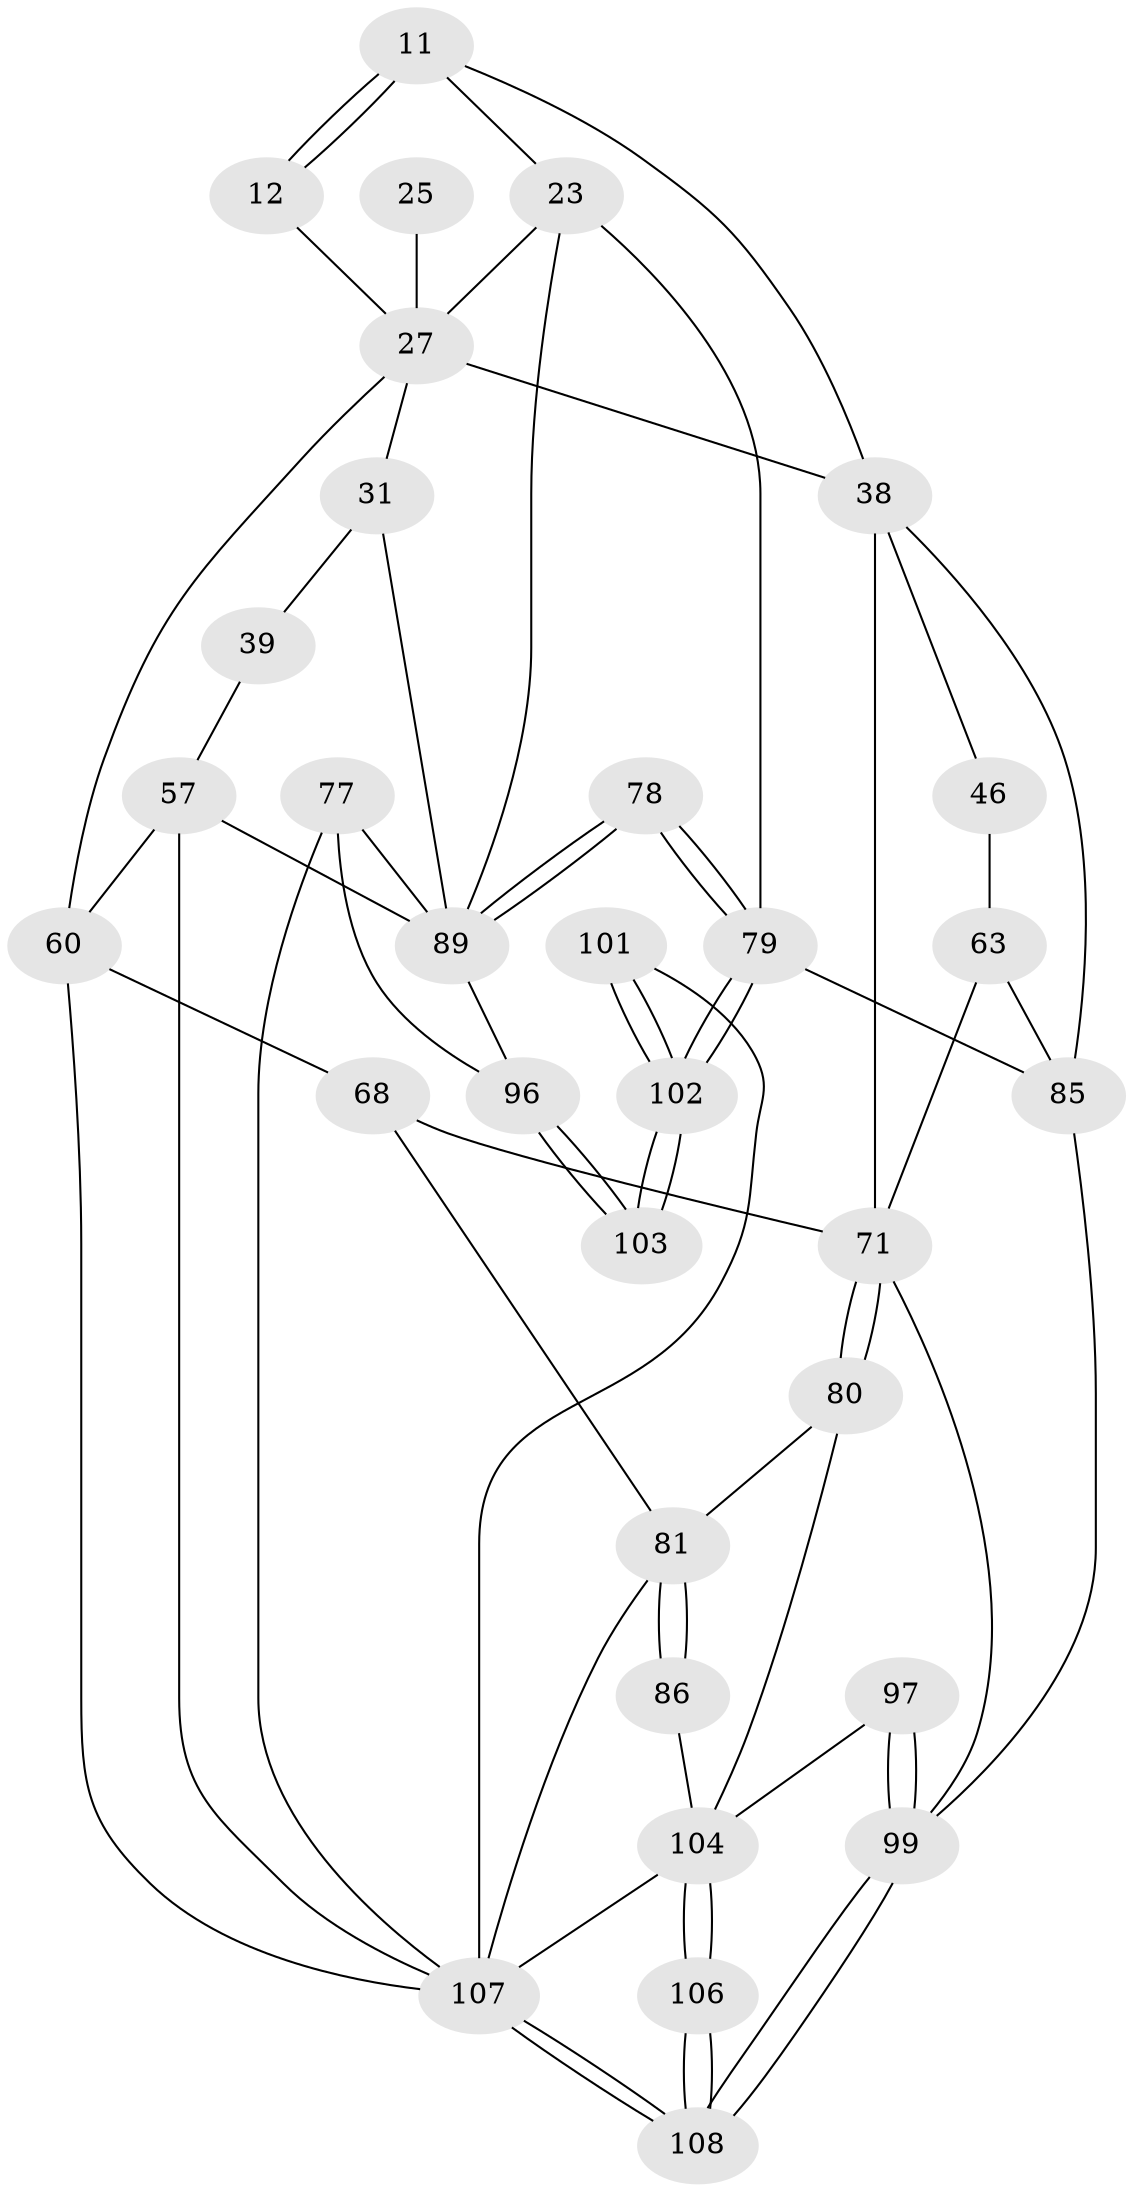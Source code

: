 // original degree distribution, {3: 0.018518518518518517, 4: 0.25, 5: 0.5, 6: 0.23148148148148148}
// Generated by graph-tools (version 1.1) at 2025/04/03/04/25 22:04:55]
// undirected, 32 vertices, 68 edges
graph export_dot {
graph [start="1"]
  node [color=gray90,style=filled];
  11 [pos="+0.3635369095751396+0.0762806982573791",super="+2+8"];
  12 [pos="+0.3565872211993257+0.08555324773909145"];
  23 [pos="+0.20321087719067016+0.1832169459798211",super="+22+15"];
  25 [pos="+0.40475616501518674+0.1726540188580571"];
  27 [pos="+0.3952320885350508+0.17322006886266347",super="+26+21+24"];
  31 [pos="+0.25752541090905845+0.28117107016627346",super="+30"];
  38 [pos="+0.756779145485051+0.3320971549473943",super="+17+13"];
  39 [pos="+0.3626314864042651+0.29669646823395357",super="+35"];
  46 [pos="+0.9798107050987067+0.4282396972533899",super="+36+37+28"];
  57 [pos="+0.4461167270394607+0.6181201945589326",super="+50+51+56+48+47"];
  60 [pos="+0.6500390534749834+0.5234255834711805",super="+55+49+42"];
  63 [pos="+1+0.651509176218015",super="+62+45+29+53+52"];
  68 [pos="+0.7111467658857171+0.5588371431463159",super="+59+58+41"];
  71 [pos="+0.8409894174953173+0.5936354639111217",super="+65+61"];
  77 [pos="+0.2495878257324639+0.7239944357118296",super="+76"];
  78 [pos="+0+0.9767506345422026"];
  79 [pos="+0+1",super="+6"];
  80 [pos="+0.8056637835116326+0.6390833355025237"];
  81 [pos="+0.7973102805678413+0.638083861714776",super="+69+70"];
  85 [pos="+1+1",super="+5"];
  86 [pos="+0.7033894151545175+0.7003566672596796"];
  89 [pos="+0.06408912135751495+0.7669801739545338",super="+73+74+72"];
  96 [pos="+0.2945467901146367+0.9387717165917517",super="+87+88"];
  97 [pos="+0.9499734514306987+0.9948133643086479",super="+83"];
  99 [pos="+1+1",super="+95+82"];
  101 [pos="+0.3141728643425463+1"];
  102 [pos="+0.2556756256021771+1"];
  103 [pos="+0.2540619095410472+1"];
  104 [pos="+0.6182726477498226+0.8498141099190506",super="+92+91+98+84"];
  106 [pos="+0.687031451802337+0.9585888796435984"];
  107 [pos="+0.42321572713890854+1",super="+105+100+94"];
  108 [pos="+0.7815081318168527+1"];
  11 -- 12 [weight=2];
  11 -- 12;
  11 -- 38 [weight=2];
  11 -- 23;
  12 -- 27;
  23 -- 27;
  23 -- 89 [weight=2];
  23 -- 79 [weight=2];
  25 -- 27 [weight=3];
  27 -- 31;
  27 -- 38 [weight=2];
  27 -- 60;
  31 -- 39 [weight=2];
  31 -- 89;
  38 -- 46 [weight=2];
  38 -- 85;
  38 -- 71;
  39 -- 57 [weight=2];
  46 -- 63 [weight=4];
  57 -- 60 [weight=3];
  57 -- 89 [weight=2];
  57 -- 107 [weight=2];
  60 -- 68 [weight=2];
  60 -- 107;
  63 -- 85 [weight=2];
  63 -- 71 [weight=2];
  68 -- 71 [weight=3];
  68 -- 81;
  71 -- 80;
  71 -- 80;
  71 -- 99;
  77 -- 96 [weight=2];
  77 -- 89;
  77 -- 107;
  78 -- 79;
  78 -- 79;
  78 -- 89 [weight=2];
  78 -- 89;
  79 -- 102;
  79 -- 102;
  79 -- 85 [weight=2];
  80 -- 81;
  80 -- 104;
  81 -- 86 [weight=2];
  81 -- 86;
  81 -- 107;
  85 -- 99;
  86 -- 104;
  89 -- 96;
  96 -- 103 [weight=2];
  96 -- 103;
  97 -- 99 [weight=2];
  97 -- 99;
  97 -- 104 [weight=2];
  99 -- 108;
  99 -- 108;
  101 -- 102;
  101 -- 102;
  101 -- 107 [weight=2];
  102 -- 103;
  102 -- 103;
  104 -- 106 [weight=2];
  104 -- 106;
  104 -- 107 [weight=2];
  106 -- 108;
  106 -- 108;
  107 -- 108;
  107 -- 108;
}
